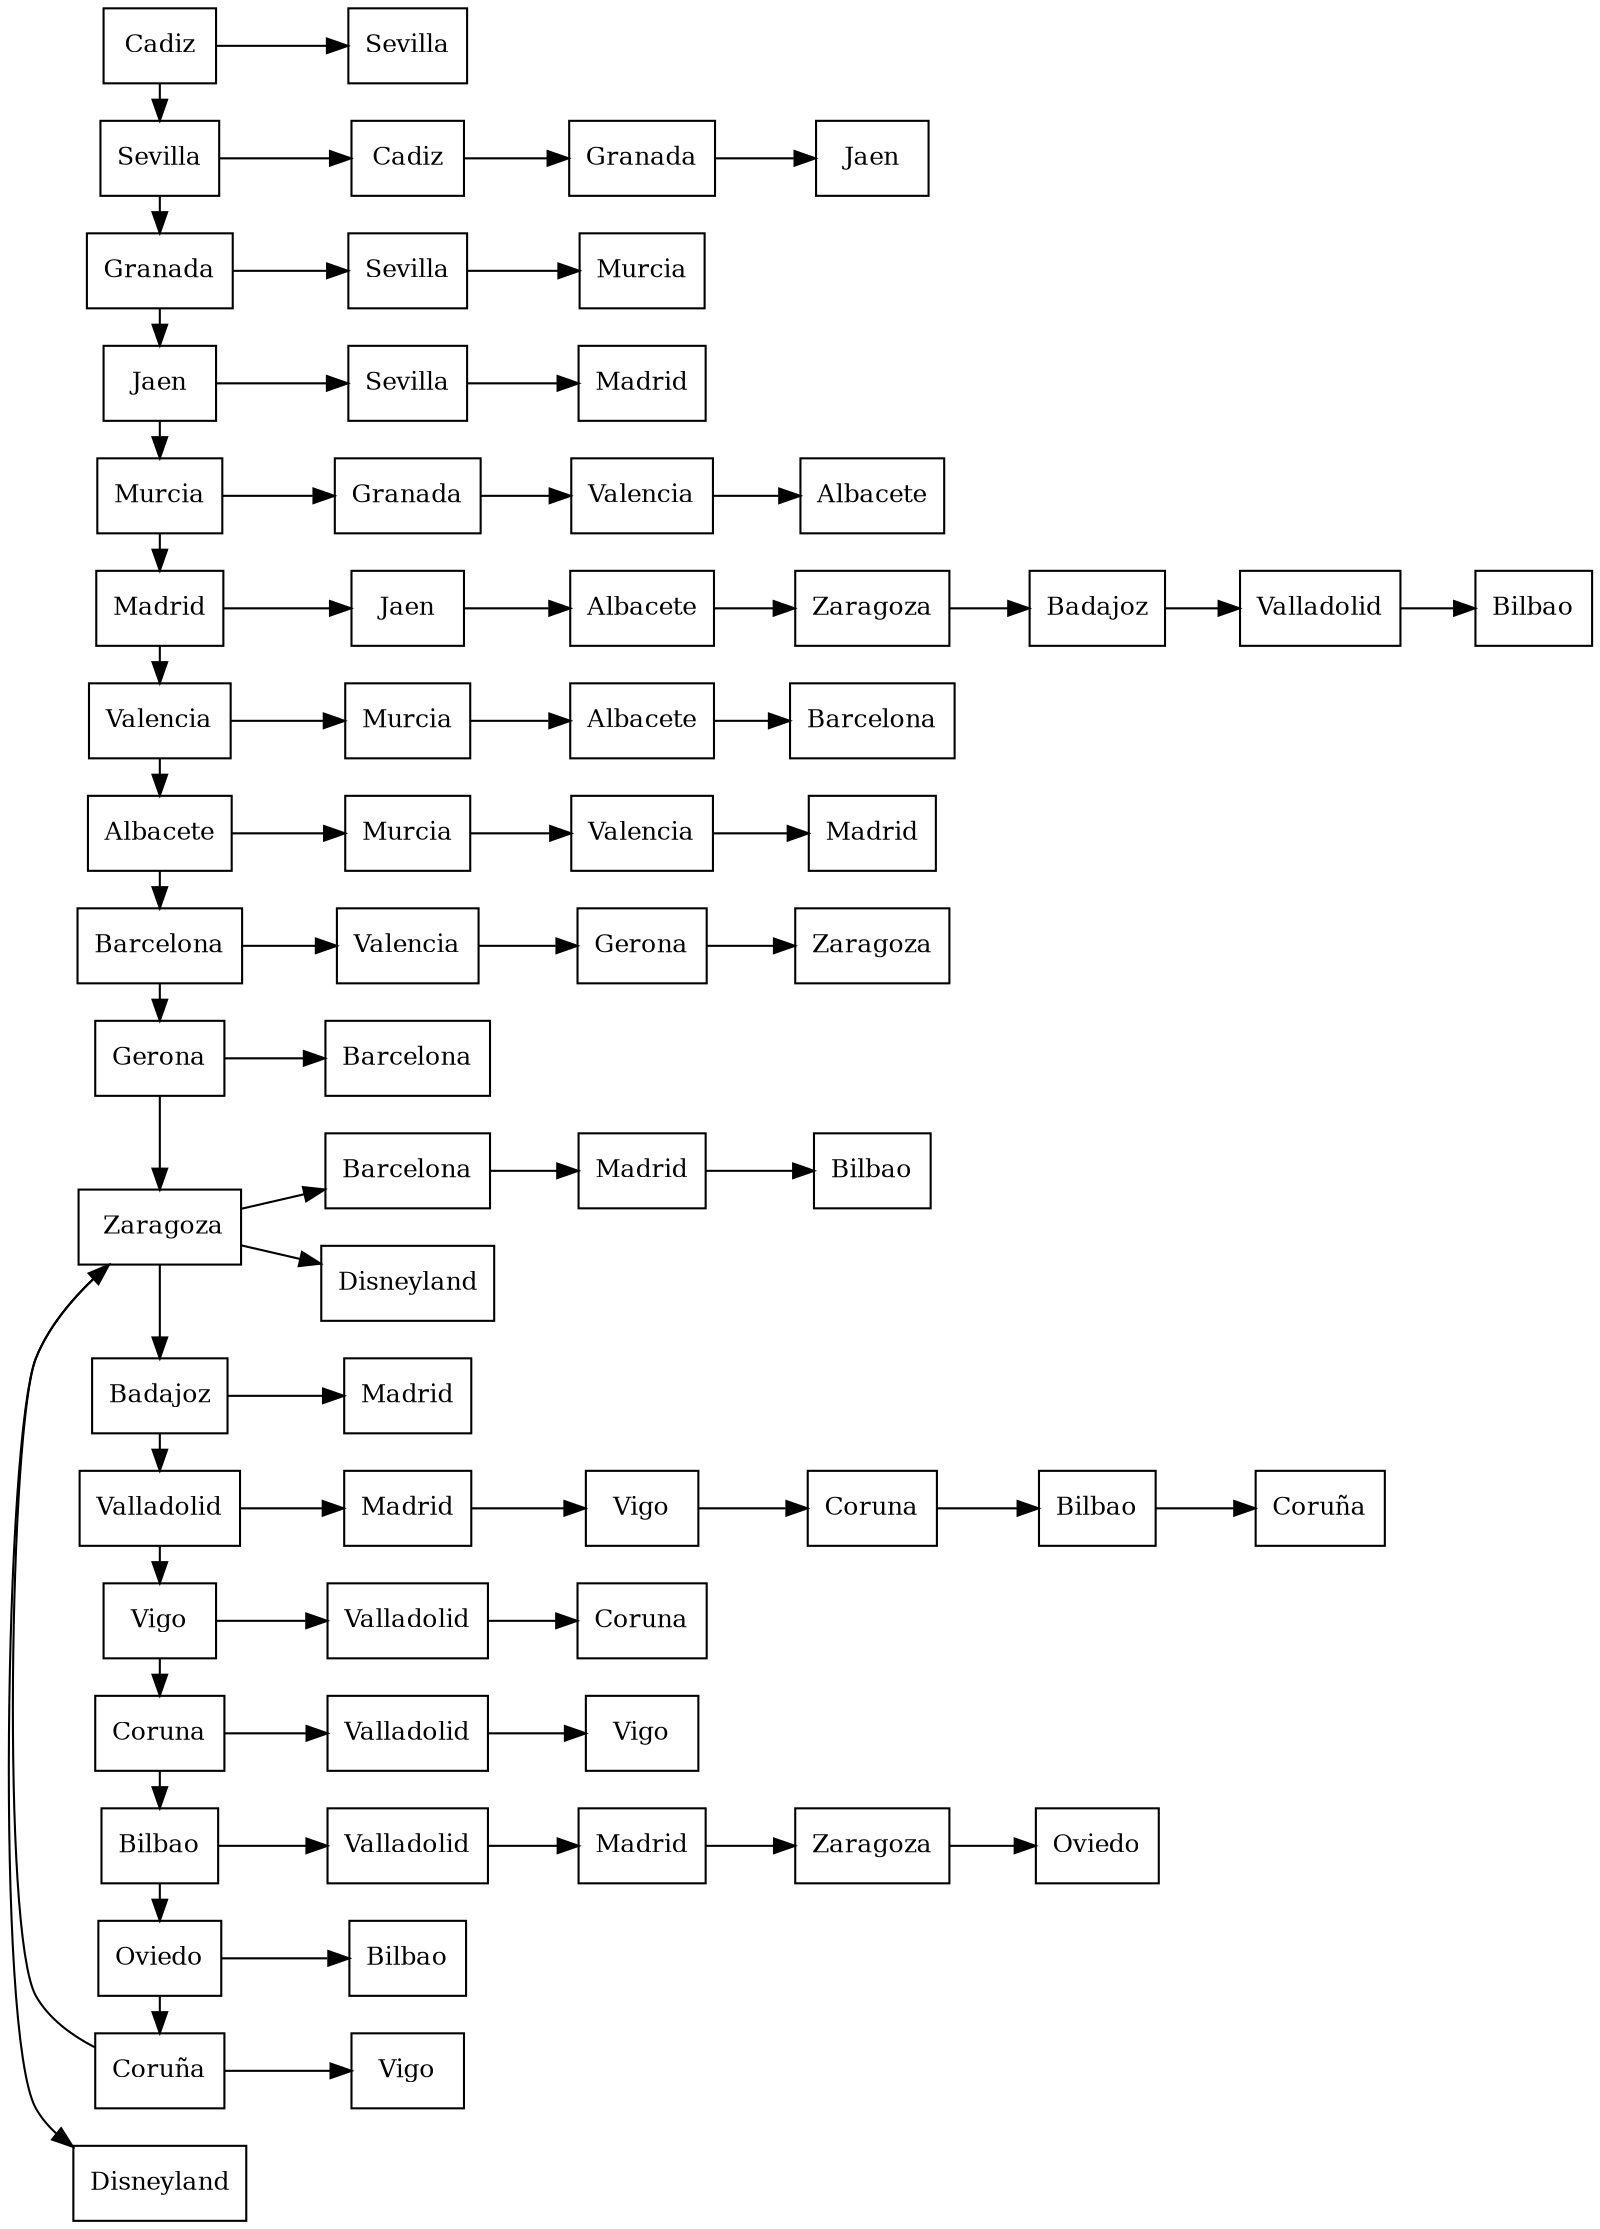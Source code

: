 digraph G {
 rankdir=LR 
 node[shape=box];
graph [ dpi = 300 ];
Cadiz[ label = "Cadiz", fontsize=12]; 
Sevilla[ label = "Sevilla", fontsize=12];
Granada[ label = "Granada", fontsize=12];
Jaen[ label = "Jaen", fontsize=12];
Murcia[ label = "Murcia", fontsize=12];
Madrid[ label = "Madrid", fontsize=12];
Valencia[ label = "Valencia", fontsize=12];
Albacete[ label = "Albacete", fontsize=12];
Barcelona[ label = "Barcelona", fontsize=12];
Gerona[ label = "Gerona", fontsize=12];
Zaragoza[ label = "Zaragoza", fontsize=12];
Badajoz[ label = "Badajoz", fontsize=12];
Valladolid[ label = "Valladolid", fontsize=12];
Vigo[ label = "Vigo", fontsize=12];
Coruna[ label = "Coruna", fontsize=12];
Bilbao[ label = "Bilbao", fontsize=12];
Oviedo[ label = "Oviedo", fontsize=12];
Coruña[ label = "Coruña", fontsize=12];
 Zaragoza[ label = " Zaragoza", fontsize=12];
Disneyland[ label = "Disneyland", fontsize=12];
Cadiz->Sevilla[constraint=false];
Sevilla->Granada[constraint=false];
Granada->Jaen[constraint=false];
Jaen->Murcia[constraint=false];
Murcia->Madrid[constraint=false];
Madrid->Valencia[constraint=false];
Valencia->Albacete[constraint=false];
Albacete->Barcelona[constraint=false];
Barcelona->Gerona[constraint=false];
Gerona->Zaragoza[constraint=false];
Zaragoza->Badajoz[constraint=false];
Badajoz->Valladolid[constraint=false];
Valladolid->Vigo[constraint=false];
Vigo->Coruna[constraint=false];
Coruna->Bilbao[constraint=false];
Bilbao->Oviedo[constraint=false];
Oviedo->Coruña[constraint=false];
Coruña-> Zaragoza[constraint=false];
 Zaragoza->Disneyland[constraint=false];

Sevilla1[ label = "Sevilla", fontsize=12]; 
Cadiz2[ label = "Cadiz", fontsize=12]; 
Granada3[ label = "Granada", fontsize=12]; 
Jaen4[ label = "Jaen", fontsize=12]; 
Sevilla5[ label = "Sevilla", fontsize=12]; 
Murcia6[ label = "Murcia", fontsize=12]; 
Sevilla7[ label = "Sevilla", fontsize=12]; 
Madrid8[ label = "Madrid", fontsize=12]; 
Granada9[ label = "Granada", fontsize=12]; 
Valencia10[ label = "Valencia", fontsize=12]; 
Albacete11[ label = "Albacete", fontsize=12]; 
Jaen12[ label = "Jaen", fontsize=12]; 
Albacete13[ label = "Albacete", fontsize=12]; 
Zaragoza14[ label = "Zaragoza", fontsize=12]; 
Badajoz15[ label = "Badajoz", fontsize=12]; 
Valladolid16[ label = "Valladolid", fontsize=12]; 
Bilbao17[ label = "Bilbao", fontsize=12]; 
Murcia18[ label = "Murcia", fontsize=12]; 
Albacete19[ label = "Albacete", fontsize=12]; 
Barcelona20[ label = "Barcelona", fontsize=12]; 
Murcia21[ label = "Murcia", fontsize=12]; 
Valencia22[ label = "Valencia", fontsize=12]; 
Madrid23[ label = "Madrid", fontsize=12]; 
Valencia24[ label = "Valencia", fontsize=12]; 
Gerona25[ label = "Gerona", fontsize=12]; 
Zaragoza26[ label = "Zaragoza", fontsize=12]; 
Barcelona27[ label = "Barcelona", fontsize=12]; 
Barcelona28[ label = "Barcelona", fontsize=12]; 
Madrid29[ label = "Madrid", fontsize=12]; 
Bilbao30[ label = "Bilbao", fontsize=12]; 
Madrid31[ label = "Madrid", fontsize=12]; 
Madrid32[ label = "Madrid", fontsize=12]; 
Vigo33[ label = "Vigo", fontsize=12]; 
Coruna34[ label = "Coruna", fontsize=12]; 
Bilbao35[ label = "Bilbao", fontsize=12]; 
Coruña36[ label = "Coruña", fontsize=12]; 
Valladolid37[ label = "Valladolid", fontsize=12]; 
Coruna38[ label = "Coruna", fontsize=12]; 
Valladolid39[ label = "Valladolid", fontsize=12]; 
Vigo40[ label = "Vigo", fontsize=12]; 
Valladolid41[ label = "Valladolid", fontsize=12]; 
Madrid42[ label = "Madrid", fontsize=12]; 
Zaragoza43[ label = "Zaragoza", fontsize=12]; 
Oviedo44[ label = "Oviedo", fontsize=12]; 
Bilbao45[ label = "Bilbao", fontsize=12]; 
Vigo46[ label = "Vigo", fontsize=12]; 
Disneyland47[ label = "Disneyland", fontsize=12]; 
Cadiz->Sevilla1;
Sevilla->Cadiz2;
Cadiz2->Granada3;
Granada3->Jaen4;
Granada->Sevilla5;
Sevilla5->Murcia6;
Jaen->Sevilla7;
Sevilla7->Madrid8;
Murcia->Granada9;
Granada9->Valencia10;
Valencia10->Albacete11;
Madrid->Jaen12;
Jaen12->Albacete13;
Albacete13->Zaragoza14;
Zaragoza14->Badajoz15;
Badajoz15->Valladolid16;
Valladolid16->Bilbao17;
Valencia->Murcia18;
Murcia18->Albacete19;
Albacete19->Barcelona20;
Albacete->Murcia21;
Murcia21->Valencia22;
Valencia22->Madrid23;
Barcelona->Valencia24;
Valencia24->Gerona25;
Gerona25->Zaragoza26;
Gerona->Barcelona27;
Zaragoza->Barcelona28;
Barcelona28->Madrid29;
Madrid29->Bilbao30;
Badajoz->Madrid31;
Valladolid->Madrid32;
Madrid32->Vigo33;
Vigo33->Coruna34;
Coruna34->Bilbao35;
Bilbao35->Coruña36;
Vigo->Valladolid37;
Valladolid37->Coruna38;
Coruna->Valladolid39;
Valladolid39->Vigo40;
Bilbao->Valladolid41;
Valladolid41->Madrid42;
Madrid42->Zaragoza43;
Zaragoza43->Oviedo44;
Oviedo->Bilbao45;
Coruña->Vigo46;
 Zaragoza->Disneyland47;

}